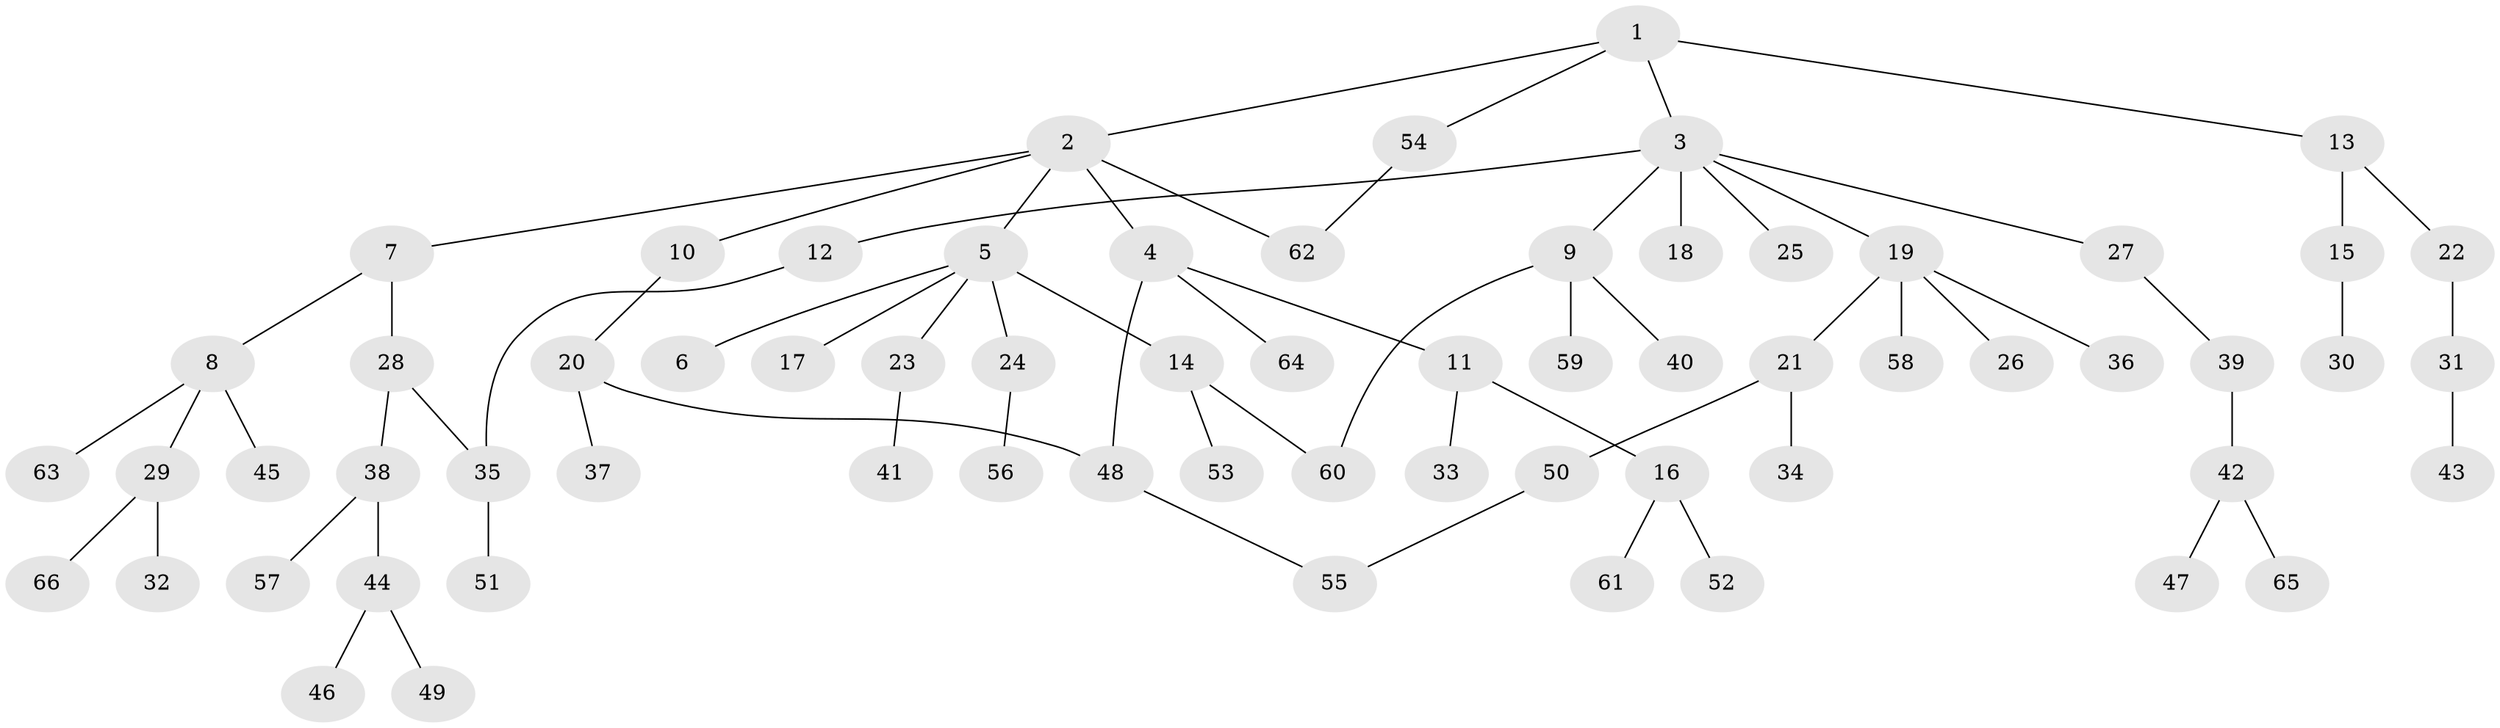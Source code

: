 // Generated by graph-tools (version 1.1) at 2025/13/03/09/25 04:13:22]
// undirected, 66 vertices, 70 edges
graph export_dot {
graph [start="1"]
  node [color=gray90,style=filled];
  1;
  2;
  3;
  4;
  5;
  6;
  7;
  8;
  9;
  10;
  11;
  12;
  13;
  14;
  15;
  16;
  17;
  18;
  19;
  20;
  21;
  22;
  23;
  24;
  25;
  26;
  27;
  28;
  29;
  30;
  31;
  32;
  33;
  34;
  35;
  36;
  37;
  38;
  39;
  40;
  41;
  42;
  43;
  44;
  45;
  46;
  47;
  48;
  49;
  50;
  51;
  52;
  53;
  54;
  55;
  56;
  57;
  58;
  59;
  60;
  61;
  62;
  63;
  64;
  65;
  66;
  1 -- 2;
  1 -- 3;
  1 -- 13;
  1 -- 54;
  2 -- 4;
  2 -- 5;
  2 -- 7;
  2 -- 10;
  2 -- 62;
  3 -- 9;
  3 -- 12;
  3 -- 18;
  3 -- 19;
  3 -- 25;
  3 -- 27;
  4 -- 11;
  4 -- 48;
  4 -- 64;
  5 -- 6;
  5 -- 14;
  5 -- 17;
  5 -- 23;
  5 -- 24;
  7 -- 8;
  7 -- 28;
  8 -- 29;
  8 -- 45;
  8 -- 63;
  9 -- 40;
  9 -- 59;
  9 -- 60;
  10 -- 20;
  11 -- 16;
  11 -- 33;
  12 -- 35;
  13 -- 15;
  13 -- 22;
  14 -- 53;
  14 -- 60;
  15 -- 30;
  16 -- 52;
  16 -- 61;
  19 -- 21;
  19 -- 26;
  19 -- 36;
  19 -- 58;
  20 -- 37;
  20 -- 48;
  21 -- 34;
  21 -- 50;
  22 -- 31;
  23 -- 41;
  24 -- 56;
  27 -- 39;
  28 -- 38;
  28 -- 35;
  29 -- 32;
  29 -- 66;
  31 -- 43;
  35 -- 51;
  38 -- 44;
  38 -- 57;
  39 -- 42;
  42 -- 47;
  42 -- 65;
  44 -- 46;
  44 -- 49;
  48 -- 55;
  50 -- 55;
  54 -- 62;
}
